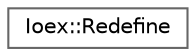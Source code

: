 digraph "Graphical Class Hierarchy"
{
 // INTERACTIVE_SVG=YES
 // LATEX_PDF_SIZE
  bgcolor="transparent";
  edge [fontname=Helvetica,fontsize=10,labelfontname=Helvetica,labelfontsize=10];
  node [fontname=Helvetica,fontsize=10,shape=box,height=0.2,width=0.4];
  rankdir="LR";
  Node0 [id="Node000000",label="Ioex::Redefine",height=0.2,width=0.4,color="grey40", fillcolor="white", style="filled",URL="$classIoex_1_1Redefine.html",tooltip=" "];
}
